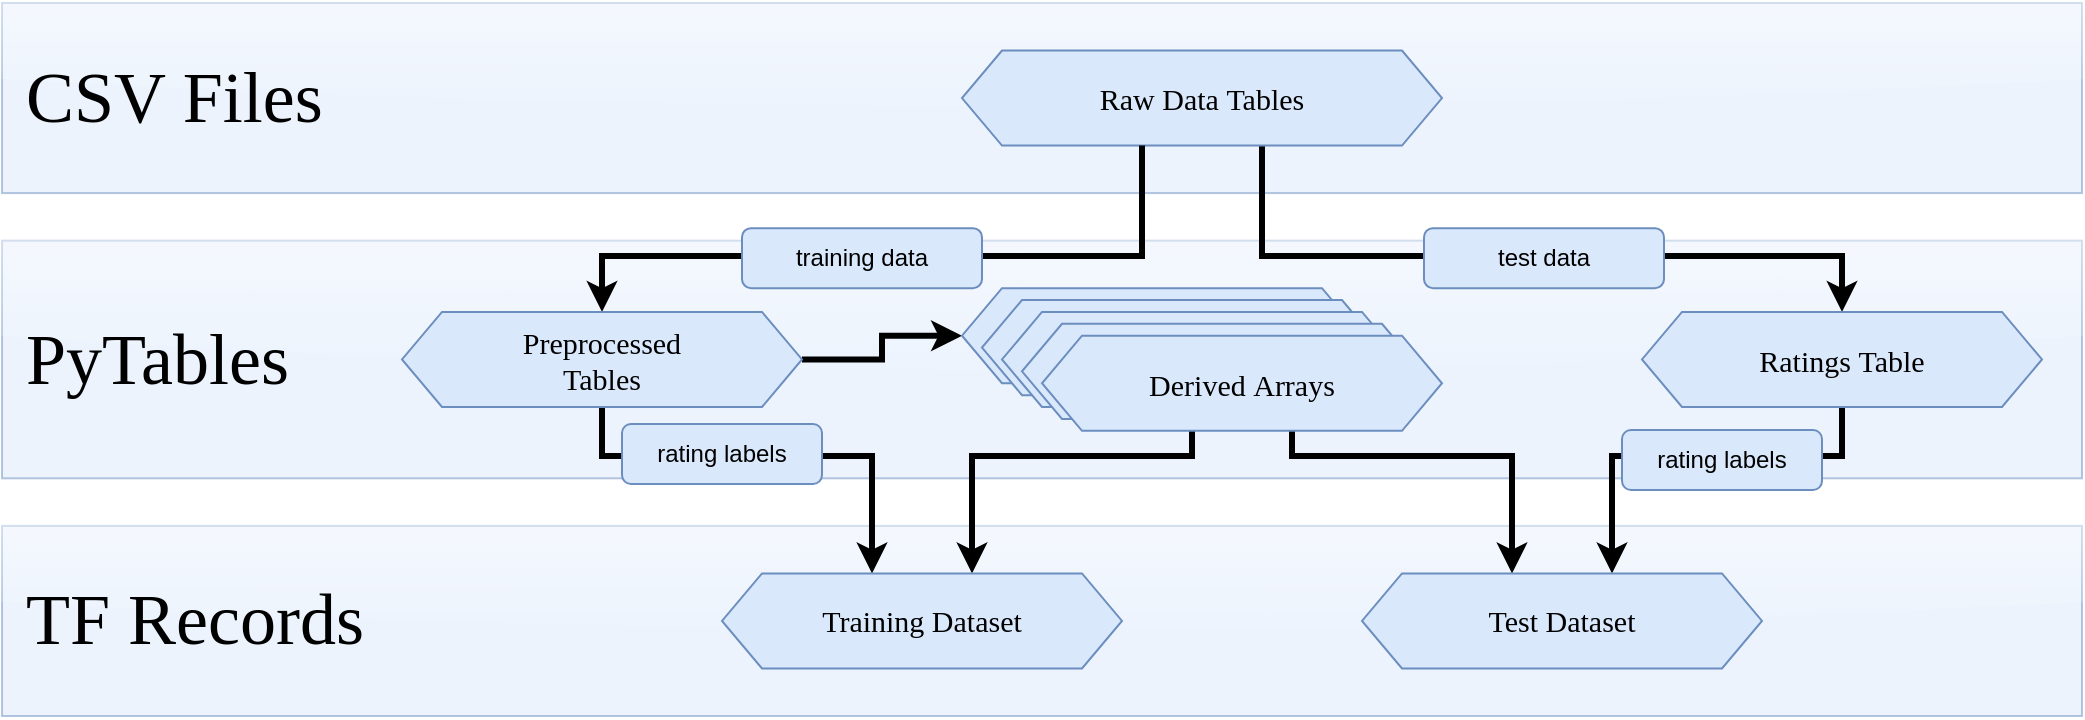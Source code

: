 <mxfile version="24.5.4" type="device" pages="5">
  <diagram name="data_flowchart" id="eTpwMoEPHj1-a8Z_-gFs">
    <mxGraphModel dx="1434" dy="772" grid="1" gridSize="10" guides="1" tooltips="1" connect="1" arrows="1" fold="1" page="1" pageScale="1" pageWidth="850" pageHeight="1100" math="0" shadow="0">
      <root>
        <mxCell id="0" />
        <mxCell id="1" parent="0" />
        <mxCell id="zYfZtpI2yFnRTxpxtUnS-12" value="&lt;font style=&quot;font-size: 36px;&quot;&gt;TF Records&lt;/font&gt;" style="rounded=0;whiteSpace=wrap;html=1;align=left;spacingLeft=10;fontFamily=Garamond;strokeWidth=1;opacity=50;glass=1;fillColor=#dae8fc;strokeColor=#6c8ebf;" parent="1" vertex="1">
          <mxGeometry x="40" y="344.928" width="1040" height="95.072" as="geometry" />
        </mxCell>
        <mxCell id="zYfZtpI2yFnRTxpxtUnS-1" value="&lt;font style=&quot;font-size: 36px;&quot;&gt;CSV Files&lt;/font&gt;" style="rounded=0;whiteSpace=wrap;html=1;align=left;spacingLeft=10;fontFamily=Garamond;strokeWidth=1;opacity=50;glass=1;labelBorderColor=none;labelBackgroundColor=none;textShadow=0;fillColor=#dae8fc;strokeColor=#6c8ebf;" parent="1" vertex="1">
          <mxGeometry x="40" y="83.478" width="1040" height="95.072" as="geometry" />
        </mxCell>
        <mxCell id="zYfZtpI2yFnRTxpxtUnS-2" value="&lt;font style=&quot;font-size: 36px;&quot;&gt;PyTables&lt;/font&gt;" style="rounded=0;whiteSpace=wrap;html=1;spacingLeft=10;align=left;fontFamily=Garamond;opacity=50;glass=1;fillColor=#dae8fc;strokeColor=#6c8ebf;" parent="1" vertex="1">
          <mxGeometry x="40" y="202.319" width="1040" height="118.841" as="geometry" />
        </mxCell>
        <mxCell id="vkBCURN-L21UiM1ovsS8-16" style="edgeStyle=orthogonalEdgeStyle;rounded=0;orthogonalLoop=1;jettySize=auto;html=1;exitX=0.375;exitY=1;exitDx=0;exitDy=0;entryX=0.5;entryY=0;entryDx=0;entryDy=0;strokeWidth=3;" parent="1" source="im9Df0FTBNrSi3XC7GWU-1" target="zYfZtpI2yFnRTxpxtUnS-4" edge="1">
          <mxGeometry relative="1" as="geometry">
            <Array as="points">
              <mxPoint x="340" y="210" />
            </Array>
          </mxGeometry>
        </mxCell>
        <mxCell id="vkBCURN-L21UiM1ovsS8-17" style="edgeStyle=orthogonalEdgeStyle;rounded=0;orthogonalLoop=1;jettySize=auto;html=1;exitX=0.625;exitY=1;exitDx=0;exitDy=0;strokeWidth=3;" parent="1" source="zYfZtpI2yFnRTxpxtUnS-3" target="vkBCURN-L21UiM1ovsS8-3" edge="1">
          <mxGeometry relative="1" as="geometry">
            <Array as="points">
              <mxPoint x="670" y="210" />
              <mxPoint x="960" y="210" />
            </Array>
          </mxGeometry>
        </mxCell>
        <mxCell id="zYfZtpI2yFnRTxpxtUnS-3" value="Raw Data&amp;nbsp;&lt;span style=&quot;background-color: initial;&quot;&gt;Tables&lt;/span&gt;" style="shape=hexagon;perimeter=hexagonPerimeter2;whiteSpace=wrap;html=1;fixedSize=1;fontFamily=Verdana;fontSize=15;fillColor=#dae8fc;strokeColor=#6c8ebf;" parent="1" vertex="1">
          <mxGeometry x="520" y="107.246" width="240" height="47.536" as="geometry" />
        </mxCell>
        <mxCell id="zYfZtpI2yFnRTxpxtUnS-11" style="edgeStyle=orthogonalEdgeStyle;rounded=0;orthogonalLoop=1;jettySize=auto;html=1;exitX=1;exitY=0.5;exitDx=0;exitDy=0;entryX=0;entryY=0.5;entryDx=0;entryDy=0;strokeWidth=3;" parent="1" source="zYfZtpI2yFnRTxpxtUnS-4" target="zYfZtpI2yFnRTxpxtUnS-6" edge="1">
          <mxGeometry relative="1" as="geometry">
            <Array as="points">
              <mxPoint x="480" y="261.739" />
              <mxPoint x="480" y="249.855" />
            </Array>
          </mxGeometry>
        </mxCell>
        <mxCell id="vkBCURN-L21UiM1ovsS8-14" style="edgeStyle=orthogonalEdgeStyle;rounded=0;orthogonalLoop=1;jettySize=auto;html=1;exitX=0.5;exitY=1;exitDx=0;exitDy=0;entryX=0.375;entryY=0;entryDx=0;entryDy=0;strokeWidth=3;" parent="1" source="zYfZtpI2yFnRTxpxtUnS-4" target="zYfZtpI2yFnRTxpxtUnS-13" edge="1">
          <mxGeometry relative="1" as="geometry">
            <Array as="points">
              <mxPoint x="340" y="310" />
              <mxPoint x="475" y="310" />
            </Array>
          </mxGeometry>
        </mxCell>
        <mxCell id="zYfZtpI2yFnRTxpxtUnS-4" value="Preprocessed&lt;div style=&quot;font-size: 15px;&quot;&gt;Tables&lt;/div&gt;" style="shape=hexagon;perimeter=hexagonPerimeter2;whiteSpace=wrap;html=1;fixedSize=1;fontFamily=Verdana;fontSize=15;fillColor=#dae8fc;strokeColor=#6c8ebf;" parent="1" vertex="1">
          <mxGeometry x="240" y="237.971" width="200" height="47.536" as="geometry" />
        </mxCell>
        <mxCell id="zYfZtpI2yFnRTxpxtUnS-6" value="" style="shape=hexagon;perimeter=hexagonPerimeter2;whiteSpace=wrap;html=1;fixedSize=1;fontFamily=Verdana;fontSize=20;fillColor=#dae8fc;strokeColor=#6c8ebf;" parent="1" vertex="1">
          <mxGeometry x="520" y="226.087" width="200" height="47.536" as="geometry" />
        </mxCell>
        <mxCell id="zYfZtpI2yFnRTxpxtUnS-7" value="" style="shape=hexagon;perimeter=hexagonPerimeter2;whiteSpace=wrap;html=1;fixedSize=1;fontFamily=Verdana;fontSize=20;fillColor=#dae8fc;strokeColor=#6c8ebf;" parent="1" vertex="1">
          <mxGeometry x="530" y="232.029" width="200" height="47.536" as="geometry" />
        </mxCell>
        <mxCell id="zYfZtpI2yFnRTxpxtUnS-8" value="" style="shape=hexagon;perimeter=hexagonPerimeter2;whiteSpace=wrap;html=1;fixedSize=1;fontFamily=Verdana;fontSize=15;fillColor=#dae8fc;strokeColor=#6c8ebf;" parent="1" vertex="1">
          <mxGeometry x="540" y="237.971" width="200" height="47.536" as="geometry" />
        </mxCell>
        <mxCell id="zYfZtpI2yFnRTxpxtUnS-9" value="" style="shape=hexagon;perimeter=hexagonPerimeter2;whiteSpace=wrap;html=1;fixedSize=1;fontFamily=Verdana;fontSize=20;fillColor=#dae8fc;strokeColor=#6c8ebf;" parent="1" vertex="1">
          <mxGeometry x="550" y="243.913" width="200" height="47.536" as="geometry" />
        </mxCell>
        <mxCell id="vkBCURN-L21UiM1ovsS8-20" style="edgeStyle=orthogonalEdgeStyle;rounded=0;orthogonalLoop=1;jettySize=auto;html=1;exitX=0.375;exitY=1;exitDx=0;exitDy=0;entryX=0.625;entryY=0;entryDx=0;entryDy=0;strokeWidth=3;" parent="1" source="zYfZtpI2yFnRTxpxtUnS-10" target="zYfZtpI2yFnRTxpxtUnS-13" edge="1">
          <mxGeometry relative="1" as="geometry">
            <Array as="points">
              <mxPoint x="635" y="310" />
              <mxPoint x="525" y="310" />
            </Array>
          </mxGeometry>
        </mxCell>
        <mxCell id="vkBCURN-L21UiM1ovsS8-22" style="edgeStyle=orthogonalEdgeStyle;rounded=0;orthogonalLoop=1;jettySize=auto;html=1;exitX=0.625;exitY=1;exitDx=0;exitDy=0;entryX=0.375;entryY=0;entryDx=0;entryDy=0;strokeWidth=3;" parent="1" source="zYfZtpI2yFnRTxpxtUnS-10" target="vkBCURN-L21UiM1ovsS8-9" edge="1">
          <mxGeometry relative="1" as="geometry">
            <Array as="points">
              <mxPoint x="685" y="310" />
              <mxPoint x="795" y="310" />
            </Array>
          </mxGeometry>
        </mxCell>
        <mxCell id="zYfZtpI2yFnRTxpxtUnS-10" value="Derived&amp;nbsp;&lt;span style=&quot;background-color: initial;&quot;&gt;Arrays&lt;/span&gt;" style="shape=hexagon;perimeter=hexagonPerimeter2;whiteSpace=wrap;html=1;fixedSize=1;fontFamily=Verdana;fontSize=15;fillColor=#dae8fc;strokeColor=#6c8ebf;" parent="1" vertex="1">
          <mxGeometry x="560" y="249.855" width="200" height="47.536" as="geometry" />
        </mxCell>
        <mxCell id="zYfZtpI2yFnRTxpxtUnS-13" value="Training Dataset" style="shape=hexagon;perimeter=hexagonPerimeter2;whiteSpace=wrap;html=1;fixedSize=1;fontFamily=Verdana;fontSize=15;fillColor=#dae8fc;strokeColor=#6c8ebf;" parent="1" vertex="1">
          <mxGeometry x="400" y="368.696" width="200" height="47.536" as="geometry" />
        </mxCell>
        <mxCell id="im9Df0FTBNrSi3XC7GWU-13" style="edgeStyle=orthogonalEdgeStyle;rounded=0;orthogonalLoop=1;jettySize=auto;html=1;exitX=0.5;exitY=1;exitDx=0;exitDy=0;entryX=0.625;entryY=0;entryDx=0;entryDy=0;strokeWidth=3;" parent="1" source="vkBCURN-L21UiM1ovsS8-3" target="vkBCURN-L21UiM1ovsS8-9" edge="1">
          <mxGeometry relative="1" as="geometry">
            <Array as="points">
              <mxPoint x="960" y="310" />
              <mxPoint x="845" y="310" />
            </Array>
          </mxGeometry>
        </mxCell>
        <mxCell id="vkBCURN-L21UiM1ovsS8-3" value="Ratings&amp;nbsp;&lt;span style=&quot;background-color: initial; font-size: 15px;&quot;&gt;Table&lt;/span&gt;" style="shape=hexagon;perimeter=hexagonPerimeter2;whiteSpace=wrap;html=1;fixedSize=1;fontFamily=Verdana;fontSize=15;fillColor=#dae8fc;strokeColor=#6c8ebf;" parent="1" vertex="1">
          <mxGeometry x="860" y="237.971" width="200" height="47.536" as="geometry" />
        </mxCell>
        <mxCell id="vkBCURN-L21UiM1ovsS8-9" value="Test Dataset" style="shape=hexagon;perimeter=hexagonPerimeter2;whiteSpace=wrap;html=1;fixedSize=1;fontFamily=Verdana;fontSize=15;fillColor=#dae8fc;strokeColor=#6c8ebf;" parent="1" vertex="1">
          <mxGeometry x="720" y="368.696" width="200" height="47.536" as="geometry" />
        </mxCell>
        <mxCell id="im9Df0FTBNrSi3XC7GWU-4" value="" style="edgeStyle=orthogonalEdgeStyle;rounded=0;orthogonalLoop=1;jettySize=auto;html=1;exitX=0.375;exitY=1;exitDx=0;exitDy=0;entryX=0.5;entryY=0;entryDx=0;entryDy=0;strokeWidth=3;" parent="1" source="zYfZtpI2yFnRTxpxtUnS-3" target="im9Df0FTBNrSi3XC7GWU-1" edge="1">
          <mxGeometry relative="1" as="geometry">
            <Array as="points">
              <mxPoint x="610" y="210" />
            </Array>
            <mxPoint x="610" y="155" as="sourcePoint" />
            <mxPoint x="340" y="238" as="targetPoint" />
          </mxGeometry>
        </mxCell>
        <mxCell id="im9Df0FTBNrSi3XC7GWU-1" value="training data" style="rounded=1;whiteSpace=wrap;html=1;fillColor=#dae8fc;strokeColor=#6c8ebf;" parent="1" vertex="1">
          <mxGeometry x="410" y="196.09" width="120" height="30" as="geometry" />
        </mxCell>
        <mxCell id="im9Df0FTBNrSi3XC7GWU-5" value="test data" style="rounded=1;whiteSpace=wrap;html=1;fillColor=#dae8fc;strokeColor=#6c8ebf;" parent="1" vertex="1">
          <mxGeometry x="751" y="196.09" width="120" height="30" as="geometry" />
        </mxCell>
        <mxCell id="im9Df0FTBNrSi3XC7GWU-10" value="rating labels" style="rounded=1;whiteSpace=wrap;html=1;fillColor=#dae8fc;strokeColor=#6c8ebf;" parent="1" vertex="1">
          <mxGeometry x="350" y="294" width="100" height="30" as="geometry" />
        </mxCell>
        <mxCell id="im9Df0FTBNrSi3XC7GWU-12" value="rating labels" style="rounded=1;whiteSpace=wrap;html=1;fillColor=#dae8fc;strokeColor=#6c8ebf;" parent="1" vertex="1">
          <mxGeometry x="850" y="297" width="100" height="30" as="geometry" />
        </mxCell>
      </root>
    </mxGraphModel>
  </diagram>
  <diagram id="zXdj6Q_QzUZL94ZNfeAe" name="table_to_interaction">
    <mxGraphModel dx="1434" dy="772" grid="1" gridSize="10" guides="1" tooltips="1" connect="1" arrows="1" fold="1" page="1" pageScale="1" pageWidth="850" pageHeight="1100" math="0" shadow="0">
      <root>
        <mxCell id="0" />
        <mxCell id="1" parent="0" />
        <mxCell id="ZZ_E5hNzgWyfduGgEcLY-244" value="&lt;div style=&quot;font-size: 21px;&quot;&gt;&lt;br style=&quot;font-size: 21px;&quot;&gt;&lt;/div&gt;&lt;div style=&quot;font-size: 21px;&quot;&gt;0&lt;/div&gt;&lt;div style=&quot;font-size: 21px;&quot;&gt;2&lt;/div&gt;&lt;div style=&quot;font-size: 21px;&quot;&gt;0&lt;/div&gt;&lt;div style=&quot;font-size: 21px;&quot;&gt;.&lt;/div&gt;&lt;div style=&quot;font-size: 21px;&quot;&gt;.&lt;/div&gt;&lt;div style=&quot;font-size: 21px;&quot;&gt;.&lt;/div&gt;&lt;div style=&quot;font-size: 21px;&quot;&gt;&lt;br style=&quot;font-size: 21px;&quot;&gt;&lt;/div&gt;" style="rounded=1;whiteSpace=wrap;html=1;verticalAlign=top;fontSize=21;strokeColor=#6c8ebf;strokeWidth=2;fillColor=#dae8fc;" parent="1" vertex="1">
          <mxGeometry x="80" y="160" width="80" height="200" as="geometry" />
        </mxCell>
        <mxCell id="ZZ_E5hNzgWyfduGgEcLY-245" value="&lt;div&gt;&lt;br&gt;&lt;/div&gt;&lt;div&gt;1&lt;/div&gt;&lt;div&gt;0&lt;/div&gt;&lt;div&gt;2&lt;/div&gt;&lt;div&gt;.&lt;/div&gt;&lt;div&gt;.&lt;/div&gt;&lt;div&gt;.&lt;/div&gt;" style="rounded=1;whiteSpace=wrap;html=1;verticalAlign=top;fontSize=21;strokeColor=#6c8ebf;strokeWidth=2;fillColor=#dae8fc;" parent="1" vertex="1">
          <mxGeometry x="160" y="160" width="80" height="200" as="geometry" />
        </mxCell>
        <mxCell id="ZZ_E5hNzgWyfduGgEcLY-246" value="&lt;div&gt;&lt;span style=&quot;background-color: initial;&quot;&gt;&lt;br&gt;&lt;/span&gt;&lt;/div&gt;&lt;div&gt;&lt;span style=&quot;background-color: initial;&quot;&gt;1.5&lt;/span&gt;&lt;br&gt;&lt;/div&gt;&lt;div&gt;2.0&lt;/div&gt;&lt;div&gt;3.0&lt;/div&gt;&lt;div&gt;.&lt;/div&gt;&lt;div&gt;.&lt;/div&gt;&lt;div&gt;.&lt;/div&gt;" style="rounded=1;whiteSpace=wrap;html=1;verticalAlign=top;fontSize=21;strokeColor=#6c8ebf;strokeWidth=2;fillColor=#dae8fc;" parent="1" vertex="1">
          <mxGeometry x="240" y="160" width="80" height="200" as="geometry" />
        </mxCell>
        <mxCell id="ZZ_E5hNzgWyfduGgEcLY-247" value="&lt;font style=&quot;font-size: 20px;&quot;&gt;&lt;u&gt;Table&lt;/u&gt;&lt;/font&gt;" style="text;html=1;align=center;verticalAlign=middle;resizable=0;points=[];autosize=1;strokeColor=none;fillColor=none;" parent="1" vertex="1">
          <mxGeometry x="165" y="370" width="70" height="40" as="geometry" />
        </mxCell>
        <mxCell id="ZZ_E5hNzgWyfduGgEcLY-249" value="UserId" style="rounded=1;whiteSpace=wrap;html=1;verticalAlign=top;fontSize=21;fillColor=#bac8d3;strokeColor=#23445d;" parent="1" vertex="1">
          <mxGeometry x="400" y="120" width="80" height="40" as="geometry" />
        </mxCell>
        <mxCell id="ZZ_E5hNzgWyfduGgEcLY-250" value="0" style="rounded=1;whiteSpace=wrap;html=1;verticalAlign=middle;fontSize=36;labelBackgroundColor=none;fillColor=#dae8fc;strokeColor=#6c8ebf;" parent="1" vertex="1">
          <mxGeometry x="400" y="160" width="80" height="60" as="geometry" />
        </mxCell>
        <mxCell id="ZZ_E5hNzgWyfduGgEcLY-254" value="1" style="rounded=1;whiteSpace=wrap;html=1;verticalAlign=middle;fontSize=36;labelBackgroundColor=none;fillColor=#dae8fc;strokeColor=#6c8ebf;" parent="1" vertex="1">
          <mxGeometry x="400" y="230" width="80" height="60" as="geometry" />
        </mxCell>
        <mxCell id="ZZ_E5hNzgWyfduGgEcLY-255" value="2" style="rounded=1;whiteSpace=wrap;html=1;verticalAlign=middle;fontSize=36;labelBackgroundColor=none;fillColor=#dae8fc;strokeColor=#6c8ebf;" parent="1" vertex="1">
          <mxGeometry x="400" y="300" width="80" height="60" as="geometry" />
        </mxCell>
        <mxCell id="ZZ_E5hNzgWyfduGgEcLY-257" value="&lt;font style=&quot;font-size: 20px;&quot;&gt;[1.0, 1.5], [2.0, 3.0]&lt;/font&gt;" style="rounded=1;whiteSpace=wrap;html=1;verticalAlign=middle;fontSize=20;align=left;spacingLeft=10;fillColor=#dae8fc;strokeColor=#6c8ebf;" parent="1" vertex="1">
          <mxGeometry x="480" y="160" width="200" height="60" as="geometry" />
        </mxCell>
        <mxCell id="ZZ_E5hNzgWyfduGgEcLY-258" value="[&amp;nbsp; ]" style="rounded=1;whiteSpace=wrap;html=1;verticalAlign=middle;fontSize=20;align=left;spacingLeft=10;fillColor=#dae8fc;strokeColor=#6c8ebf;" parent="1" vertex="1">
          <mxGeometry x="480" y="230" width="200" height="60" as="geometry" />
        </mxCell>
        <mxCell id="ZZ_E5hNzgWyfduGgEcLY-259" value="[0.0, 2.0]" style="rounded=1;whiteSpace=wrap;html=1;verticalAlign=middle;fontSize=20;align=left;spacingLeft=10;fillColor=#dae8fc;strokeColor=#6c8ebf;" parent="1" vertex="1">
          <mxGeometry x="480" y="300" width="200" height="60" as="geometry" />
        </mxCell>
        <mxCell id="ZZ_E5hNzgWyfduGgEcLY-260" value="&lt;font style=&quot;font-size: 20px;&quot;&gt;&lt;u&gt;Interaction (Variable Length Array)&lt;/u&gt;&lt;/font&gt;" style="text;html=1;align=center;verticalAlign=middle;resizable=0;points=[];autosize=1;strokeColor=none;fillColor=none;" parent="1" vertex="1">
          <mxGeometry x="552.5" y="370" width="330" height="40" as="geometry" />
        </mxCell>
        <mxCell id="ZZ_E5hNzgWyfduGgEcLY-261" value="ItemId" style="rounded=1;whiteSpace=wrap;html=1;verticalAlign=top;fontSize=21;fillColor=#bac8d3;strokeColor=#23445d;" parent="1" vertex="1">
          <mxGeometry x="760" y="120" width="80" height="40" as="geometry" />
        </mxCell>
        <mxCell id="ZZ_E5hNzgWyfduGgEcLY-262" value="0" style="rounded=1;whiteSpace=wrap;html=1;verticalAlign=middle;fontSize=36;labelBackgroundColor=none;fillColor=#dae8fc;strokeColor=#6c8ebf;" parent="1" vertex="1">
          <mxGeometry x="760" y="160" width="80" height="60" as="geometry" />
        </mxCell>
        <mxCell id="ZZ_E5hNzgWyfduGgEcLY-263" value="1" style="rounded=1;whiteSpace=wrap;html=1;verticalAlign=middle;fontSize=36;fillColor=#dae8fc;strokeColor=#6c8ebf;" parent="1" vertex="1">
          <mxGeometry x="760" y="230" width="80" height="60" as="geometry" />
        </mxCell>
        <mxCell id="ZZ_E5hNzgWyfduGgEcLY-264" value="2" style="rounded=1;whiteSpace=wrap;html=1;verticalAlign=middle;fontSize=36;labelBackgroundColor=none;fillColor=#dae8fc;strokeColor=#6c8ebf;" parent="1" vertex="1">
          <mxGeometry x="760" y="300" width="80" height="60" as="geometry" />
        </mxCell>
        <mxCell id="ZZ_E5hNzgWyfduGgEcLY-265" value="[2.0, 2.0]" style="rounded=1;whiteSpace=wrap;html=1;verticalAlign=middle;fontSize=20;align=left;spacingLeft=10;fillColor=#dae8fc;strokeColor=#6c8ebf;" parent="1" vertex="1">
          <mxGeometry x="840" y="160" width="200" height="60" as="geometry" />
        </mxCell>
        <mxCell id="ZZ_E5hNzgWyfduGgEcLY-266" value="[0.0, 1.5]" style="rounded=1;whiteSpace=wrap;html=1;verticalAlign=middle;fontSize=20;align=left;spacingLeft=10;fillColor=#dae8fc;strokeColor=#6c8ebf;" parent="1" vertex="1">
          <mxGeometry x="840" y="230" width="200" height="60" as="geometry" />
        </mxCell>
        <mxCell id="ZZ_E5hNzgWyfduGgEcLY-267" value="[0.0, 3.0]" style="rounded=1;whiteSpace=wrap;html=1;verticalAlign=middle;fontSize=20;align=left;spacingLeft=10;fillColor=#dae8fc;strokeColor=#6c8ebf;" parent="1" vertex="1">
          <mxGeometry x="840" y="300" width="200" height="60" as="geometry" />
        </mxCell>
        <mxCell id="ZZ_E5hNzgWyfduGgEcLY-283" value="" style="shape=flexArrow;endArrow=classic;html=1;rounded=0;fillColor=#dae8fc;strokeColor=#6c8ebf;" parent="1" edge="1">
          <mxGeometry width="50" height="50" relative="1" as="geometry">
            <mxPoint x="340" y="259" as="sourcePoint" />
            <mxPoint x="376" y="259" as="targetPoint" />
          </mxGeometry>
        </mxCell>
        <mxCell id="ZZ_E5hNzgWyfduGgEcLY-284" value="ItemId-Rating" style="rounded=1;whiteSpace=wrap;html=1;verticalAlign=top;fontSize=21;fillColor=#bac8d3;strokeColor=#23445d;" parent="1" vertex="1">
          <mxGeometry x="480" y="120" width="200" height="40" as="geometry" />
        </mxCell>
        <mxCell id="ZZ_E5hNzgWyfduGgEcLY-285" value="UserId-Rating" style="rounded=1;whiteSpace=wrap;html=1;verticalAlign=top;fontSize=21;fillColor=#bac8d3;strokeColor=#23445d;" parent="1" vertex="1">
          <mxGeometry x="840" y="120" width="200" height="40" as="geometry" />
        </mxCell>
        <mxCell id="FJ9H-AwwRTFi2Gn6gH_v-1" value="" style="shape=cross;whiteSpace=wrap;html=1;fillColor=#dae8fc;strokeColor=#6c8ebf;" parent="1" vertex="1">
          <mxGeometry x="700" y="240" width="35" height="30" as="geometry" />
        </mxCell>
        <mxCell id="FJ9H-AwwRTFi2Gn6gH_v-4" value="UserId" style="rounded=1;whiteSpace=wrap;html=1;verticalAlign=top;fontSize=21;fillColor=#bac8d3;strokeColor=#23445d;" parent="1" vertex="1">
          <mxGeometry x="80" y="120" width="80" height="40" as="geometry" />
        </mxCell>
        <mxCell id="FJ9H-AwwRTFi2Gn6gH_v-5" value="ItemId" style="rounded=1;whiteSpace=wrap;html=1;verticalAlign=top;fontSize=21;fillColor=#bac8d3;strokeColor=#23445d;" parent="1" vertex="1">
          <mxGeometry x="160" y="120" width="80" height="40" as="geometry" />
        </mxCell>
        <mxCell id="FJ9H-AwwRTFi2Gn6gH_v-6" value="Rating" style="rounded=1;whiteSpace=wrap;html=1;verticalAlign=top;fontSize=21;fillColor=#bac8d3;strokeColor=#23445d;" parent="1" vertex="1">
          <mxGeometry x="240" y="120" width="80" height="40" as="geometry" />
        </mxCell>
        <mxCell id="FJ9H-AwwRTFi2Gn6gH_v-59" value="&lt;div style=&quot;font-size: 21px;&quot;&gt;&lt;br style=&quot;font-size: 21px;&quot;&gt;&lt;/div&gt;&lt;div style=&quot;font-size: 21px;&quot;&gt;0&lt;/div&gt;&lt;div style=&quot;font-size: 21px;&quot;&gt;2&lt;/div&gt;&lt;div style=&quot;font-size: 21px;&quot;&gt;0&lt;/div&gt;&lt;div style=&quot;font-size: 21px;&quot;&gt;.&lt;/div&gt;&lt;div style=&quot;font-size: 21px;&quot;&gt;.&lt;/div&gt;&lt;div style=&quot;font-size: 21px;&quot;&gt;.&lt;/div&gt;&lt;div style=&quot;font-size: 21px;&quot;&gt;&lt;br style=&quot;font-size: 21px;&quot;&gt;&lt;/div&gt;" style="rounded=1;whiteSpace=wrap;html=1;verticalAlign=top;fontSize=21;strokeColor=#6c8ebf;strokeWidth=2;fillColor=#dae8fc;" parent="1" vertex="1">
          <mxGeometry x="1120" y="160" width="80" height="200" as="geometry" />
        </mxCell>
        <mxCell id="FJ9H-AwwRTFi2Gn6gH_v-60" value="&lt;div&gt;&lt;br&gt;&lt;/div&gt;&lt;div&gt;1&lt;/div&gt;&lt;div&gt;0&lt;/div&gt;&lt;div&gt;2&lt;/div&gt;&lt;div&gt;.&lt;/div&gt;&lt;div&gt;.&lt;/div&gt;&lt;div&gt;.&lt;/div&gt;" style="rounded=1;whiteSpace=wrap;html=1;verticalAlign=top;fontSize=21;strokeColor=#6c8ebf;strokeWidth=2;fillColor=#dae8fc;" parent="1" vertex="1">
          <mxGeometry x="1200" y="160" width="80" height="200" as="geometry" />
        </mxCell>
        <mxCell id="FJ9H-AwwRTFi2Gn6gH_v-62" value="&lt;font style=&quot;font-size: 20px;&quot;&gt;&lt;u&gt;Table&lt;/u&gt;&lt;/font&gt;" style="text;html=1;align=center;verticalAlign=middle;resizable=0;points=[];autosize=1;strokeColor=none;fillColor=none;" parent="1" vertex="1">
          <mxGeometry x="1160" y="370" width="70" height="40" as="geometry" />
        </mxCell>
        <mxCell id="FJ9H-AwwRTFi2Gn6gH_v-63" value="Genre" style="rounded=1;whiteSpace=wrap;html=1;verticalAlign=top;fontSize=21;fillColor=#bac8d3;strokeColor=#23445d;" parent="1" vertex="1">
          <mxGeometry x="1360" y="120" width="80" height="40" as="geometry" />
        </mxCell>
        <mxCell id="FJ9H-AwwRTFi2Gn6gH_v-64" value="0" style="rounded=1;whiteSpace=wrap;html=1;verticalAlign=middle;fontSize=36;labelBackgroundColor=none;fillColor=#dae8fc;strokeColor=#6c8ebf;" parent="1" vertex="1">
          <mxGeometry x="1360" y="160" width="80" height="60" as="geometry" />
        </mxCell>
        <mxCell id="FJ9H-AwwRTFi2Gn6gH_v-65" value="1" style="rounded=1;whiteSpace=wrap;html=1;verticalAlign=middle;fontSize=36;labelBackgroundColor=none;fillColor=#dae8fc;strokeColor=#6c8ebf;" parent="1" vertex="1">
          <mxGeometry x="1360" y="230" width="80" height="60" as="geometry" />
        </mxCell>
        <mxCell id="FJ9H-AwwRTFi2Gn6gH_v-66" value="2" style="rounded=1;whiteSpace=wrap;html=1;verticalAlign=middle;fontSize=36;labelBackgroundColor=none;fillColor=#dae8fc;strokeColor=#6c8ebf;" parent="1" vertex="1">
          <mxGeometry x="1360" y="300" width="80" height="60" as="geometry" />
        </mxCell>
        <mxCell id="FJ9H-AwwRTFi2Gn6gH_v-67" value="&lt;font style=&quot;font-size: 20px;&quot;&gt;[1.0, ], [2.0, ]&lt;/font&gt;" style="rounded=1;whiteSpace=wrap;html=1;verticalAlign=middle;fontSize=20;align=left;spacingLeft=10;fillColor=#dae8fc;strokeColor=#6c8ebf;" parent="1" vertex="1">
          <mxGeometry x="1440" y="160" width="160" height="60" as="geometry" />
        </mxCell>
        <mxCell id="FJ9H-AwwRTFi2Gn6gH_v-68" value="[&amp;nbsp; ]" style="rounded=1;whiteSpace=wrap;html=1;verticalAlign=middle;fontSize=20;align=left;spacingLeft=10;fillColor=#dae8fc;strokeColor=#6c8ebf;" parent="1" vertex="1">
          <mxGeometry x="1440" y="230" width="160" height="60" as="geometry" />
        </mxCell>
        <mxCell id="FJ9H-AwwRTFi2Gn6gH_v-69" value="[0.0, ]" style="rounded=1;whiteSpace=wrap;html=1;verticalAlign=middle;fontSize=20;align=left;spacingLeft=10;fillColor=#dae8fc;strokeColor=#6c8ebf;" parent="1" vertex="1">
          <mxGeometry x="1440" y="300" width="160" height="60" as="geometry" />
        </mxCell>
        <mxCell id="FJ9H-AwwRTFi2Gn6gH_v-70" value="&lt;font style=&quot;font-size: 20px;&quot;&gt;&lt;u&gt;Interaction (Variable Length Array)&lt;/u&gt;&lt;/font&gt;" style="text;html=1;align=center;verticalAlign=middle;resizable=0;points=[];autosize=1;strokeColor=none;fillColor=none;" parent="1" vertex="1">
          <mxGeometry x="1476.5" y="370" width="330" height="40" as="geometry" />
        </mxCell>
        <mxCell id="FJ9H-AwwRTFi2Gn6gH_v-71" value="ItemId" style="rounded=1;whiteSpace=wrap;html=1;verticalAlign=top;fontSize=21;fillColor=#bac8d3;strokeColor=#23445d;" parent="1" vertex="1">
          <mxGeometry x="1680" y="120" width="80" height="40" as="geometry" />
        </mxCell>
        <mxCell id="FJ9H-AwwRTFi2Gn6gH_v-72" value="0" style="rounded=1;whiteSpace=wrap;html=1;verticalAlign=middle;fontSize=36;labelBackgroundColor=none;fillColor=#dae8fc;strokeColor=#6c8ebf;" parent="1" vertex="1">
          <mxGeometry x="1680" y="160" width="80" height="60" as="geometry" />
        </mxCell>
        <mxCell id="FJ9H-AwwRTFi2Gn6gH_v-73" value="1" style="rounded=1;whiteSpace=wrap;html=1;verticalAlign=middle;fontSize=36;fillColor=#dae8fc;strokeColor=#6c8ebf;" parent="1" vertex="1">
          <mxGeometry x="1680" y="230" width="80" height="60" as="geometry" />
        </mxCell>
        <mxCell id="FJ9H-AwwRTFi2Gn6gH_v-74" value="2" style="rounded=1;whiteSpace=wrap;html=1;verticalAlign=middle;fontSize=36;labelBackgroundColor=none;fillColor=#dae8fc;strokeColor=#6c8ebf;" parent="1" vertex="1">
          <mxGeometry x="1680" y="300" width="80" height="60" as="geometry" />
        </mxCell>
        <mxCell id="FJ9H-AwwRTFi2Gn6gH_v-75" value="[2.0, ]" style="rounded=1;whiteSpace=wrap;html=1;verticalAlign=middle;fontSize=20;align=left;spacingLeft=10;fillColor=#dae8fc;strokeColor=#6c8ebf;" parent="1" vertex="1">
          <mxGeometry x="1760" y="160" width="160" height="60" as="geometry" />
        </mxCell>
        <mxCell id="FJ9H-AwwRTFi2Gn6gH_v-76" value="[0.0, ]" style="rounded=1;whiteSpace=wrap;html=1;verticalAlign=middle;fontSize=20;align=left;spacingLeft=10;fillColor=#dae8fc;strokeColor=#6c8ebf;" parent="1" vertex="1">
          <mxGeometry x="1760" y="230" width="160" height="60" as="geometry" />
        </mxCell>
        <mxCell id="FJ9H-AwwRTFi2Gn6gH_v-77" value="[0.0, ]" style="rounded=1;whiteSpace=wrap;html=1;verticalAlign=middle;fontSize=20;align=left;spacingLeft=10;fillColor=#dae8fc;strokeColor=#6c8ebf;" parent="1" vertex="1">
          <mxGeometry x="1760" y="300" width="160" height="60" as="geometry" />
        </mxCell>
        <mxCell id="FJ9H-AwwRTFi2Gn6gH_v-78" value="" style="shape=flexArrow;endArrow=classic;html=1;rounded=0;fillColor=#dae8fc;strokeColor=#6c8ebf;" parent="1" edge="1">
          <mxGeometry width="50" height="50" relative="1" as="geometry">
            <mxPoint x="1300" y="259" as="sourcePoint" />
            <mxPoint x="1336" y="259" as="targetPoint" />
          </mxGeometry>
        </mxCell>
        <mxCell id="FJ9H-AwwRTFi2Gn6gH_v-79" value="ItemId" style="rounded=1;whiteSpace=wrap;html=1;verticalAlign=top;fontSize=21;fillColor=#bac8d3;strokeColor=#23445d;" parent="1" vertex="1">
          <mxGeometry x="1440" y="120" width="160" height="40" as="geometry" />
        </mxCell>
        <mxCell id="FJ9H-AwwRTFi2Gn6gH_v-80" value="Genre" style="rounded=1;whiteSpace=wrap;html=1;verticalAlign=top;fontSize=21;fillColor=#bac8d3;strokeColor=#23445d;" parent="1" vertex="1">
          <mxGeometry x="1760" y="120" width="160" height="40" as="geometry" />
        </mxCell>
        <mxCell id="FJ9H-AwwRTFi2Gn6gH_v-81" value="" style="shape=cross;whiteSpace=wrap;html=1;fillColor=#dae8fc;strokeColor=#6c8ebf;" parent="1" vertex="1">
          <mxGeometry x="1624" y="240" width="35" height="30" as="geometry" />
        </mxCell>
        <mxCell id="FJ9H-AwwRTFi2Gn6gH_v-82" value="Genre" style="rounded=1;whiteSpace=wrap;html=1;verticalAlign=top;fontSize=21;fillColor=#bac8d3;strokeColor=#23445d;" parent="1" vertex="1">
          <mxGeometry x="1120" y="120" width="80" height="40" as="geometry" />
        </mxCell>
        <mxCell id="FJ9H-AwwRTFi2Gn6gH_v-83" value="ItemId" style="rounded=1;whiteSpace=wrap;html=1;verticalAlign=top;fontSize=21;fillColor=#bac8d3;strokeColor=#23445d;" parent="1" vertex="1">
          <mxGeometry x="1200" y="120" width="80" height="40" as="geometry" />
        </mxCell>
      </root>
    </mxGraphModel>
  </diagram>
  <diagram id="5G_Wc4jxv4P4J7P5zQCN" name="neighbours">
    <mxGraphModel dx="1434" dy="772" grid="1" gridSize="10" guides="1" tooltips="1" connect="1" arrows="1" fold="1" page="1" pageScale="1" pageWidth="850" pageHeight="1100" math="0" shadow="0">
      <root>
        <mxCell id="0" />
        <mxCell id="1" parent="0" />
        <mxCell id="OyXbU7H4g45LuGQ0mOVC-28" value="" style="rounded=1;whiteSpace=wrap;html=1;fillColor=#dae8fc;strokeColor=#6c8ebf;fontSize=19;gradientColor=#7ea6e0;gradientDirection=west;" parent="1" vertex="1">
          <mxGeometry x="620" y="360" width="400" height="40" as="geometry" />
        </mxCell>
        <mxCell id="OyXbU7H4g45LuGQ0mOVC-1" value="Soft Neighbours" style="rounded=1;whiteSpace=wrap;html=1;fillColor=#bac8d3;strokeColor=#23445d;fontSize=16;" parent="1" vertex="1">
          <mxGeometry x="200" y="160" width="160" height="40" as="geometry" />
        </mxCell>
        <mxCell id="OyXbU7H4g45LuGQ0mOVC-2" value="Hard Neighbours" style="rounded=1;whiteSpace=wrap;html=1;fillColor=#bac8d3;strokeColor=#23445d;fontSize=16;" parent="1" vertex="1">
          <mxGeometry x="360" y="160" width="160" height="40" as="geometry" />
        </mxCell>
        <mxCell id="OyXbU7H4g45LuGQ0mOVC-3" value="Rating" style="rounded=1;whiteSpace=wrap;html=1;fillColor=#bac8d3;strokeColor=#23445d;fontSize=16;rotation=270;" parent="1" vertex="1">
          <mxGeometry x="120" y="240" width="120" height="40" as="geometry" />
        </mxCell>
        <mxCell id="OyXbU7H4g45LuGQ0mOVC-5" value="Genre" style="rounded=1;whiteSpace=wrap;html=1;fillColor=#bac8d3;strokeColor=#23445d;fontSize=16;rotation=270;" parent="1" vertex="1">
          <mxGeometry x="120" y="360" width="120" height="40" as="geometry" />
        </mxCell>
        <mxCell id="OyXbU7H4g45LuGQ0mOVC-6" value="Correlation based on" style="rounded=1;whiteSpace=wrap;html=1;fillColor=#bac8d3;strokeColor=#23445d;fontSize=16;rotation=270;" parent="1" vertex="1">
          <mxGeometry x="20" y="300" width="240" height="40" as="geometry" />
        </mxCell>
        <mxCell id="OyXbU7H4g45LuGQ0mOVC-7" value="1" style="rounded=1;whiteSpace=wrap;html=1;fillColor=#dae8fc;strokeColor=#6c8ebf;fontSize=19;" parent="1" vertex="1">
          <mxGeometry x="200" y="200" width="160" height="120" as="geometry" />
        </mxCell>
        <mxCell id="OyXbU7H4g45LuGQ0mOVC-8" value="2" style="rounded=1;whiteSpace=wrap;html=1;fillColor=#dae8fc;strokeColor=#6c8ebf;fontSize=19;" parent="1" vertex="1">
          <mxGeometry x="360" y="200" width="160" height="120" as="geometry" />
        </mxCell>
        <mxCell id="OyXbU7H4g45LuGQ0mOVC-9" value="3" style="rounded=1;whiteSpace=wrap;html=1;fillColor=#dae8fc;strokeColor=#6c8ebf;fontSize=19;" parent="1" vertex="1">
          <mxGeometry x="200" y="320" width="160" height="120" as="geometry" />
        </mxCell>
        <mxCell id="OyXbU7H4g45LuGQ0mOVC-10" value="4" style="rounded=1;whiteSpace=wrap;html=1;fillColor=#dae8fc;strokeColor=#6c8ebf;fontSize=19;" parent="1" vertex="1">
          <mxGeometry x="360" y="320" width="160" height="120" as="geometry" />
        </mxCell>
        <mxCell id="OyXbU7H4g45LuGQ0mOVC-13" value="Soft" style="rounded=1;whiteSpace=wrap;html=1;fillColor=#bac8d3;strokeColor=#23445d;fontSize=16;" parent="1" vertex="1">
          <mxGeometry x="600" y="120" width="80" height="40" as="geometry" />
        </mxCell>
        <mxCell id="OyXbU7H4g45LuGQ0mOVC-14" value="Hard" style="rounded=1;whiteSpace=wrap;html=1;fillColor=#bac8d3;strokeColor=#23445d;fontSize=16;" parent="1" vertex="1">
          <mxGeometry x="600" y="160" width="80" height="40" as="geometry" />
        </mxCell>
        <mxCell id="OyXbU7H4g45LuGQ0mOVC-15" value="&lt;span style=&quot;font-size: 12px; text-align: left;&quot;&gt;Among items rated by &lt;i style=&quot;font-size: 12px;&quot;&gt;the &lt;/i&gt;user, get K items closest to &lt;i style=&quot;font-size: 12px;&quot;&gt;the &lt;/i&gt;item&lt;/span&gt;" style="rounded=1;whiteSpace=wrap;html=1;fillColor=#dae8fc;strokeColor=#6c8ebf;fontSize=12;" parent="1" vertex="1">
          <mxGeometry x="680" y="120" width="360" height="40" as="geometry" />
        </mxCell>
        <mxCell id="OyXbU7H4g45LuGQ0mOVC-16" value="&lt;span style=&quot;font-size: 12px; text-align: left;&quot;&gt;Among K items cloest to &lt;i style=&quot;font-size: 12px;&quot;&gt;the &lt;/i&gt;item, get those rated by &lt;i style=&quot;font-size: 12px;&quot;&gt;the &lt;/i&gt;user&lt;/span&gt;" style="rounded=1;whiteSpace=wrap;html=1;fillColor=#dae8fc;strokeColor=#6c8ebf;fontSize=12;" parent="1" vertex="1">
          <mxGeometry x="680" y="160" width="360" height="40" as="geometry" />
        </mxCell>
        <mxCell id="OyXbU7H4g45LuGQ0mOVC-17" value="&lt;i&gt;THE &lt;/i&gt;user-item pair&#39;s" style="rounded=1;whiteSpace=wrap;html=1;fillColor=#bac8d3;strokeColor=#23445d;fontSize=16;" parent="1" vertex="1">
          <mxGeometry x="200" y="120" width="320" height="40" as="geometry" />
        </mxCell>
        <mxCell id="OyXbU7H4g45LuGQ0mOVC-18" value="O" style="rounded=1;whiteSpace=wrap;html=1;fillColor=none;strokeColor=#6c8ebf;fontSize=19;strokeWidth=3;" parent="1" vertex="1">
          <mxGeometry x="620" y="360" width="40" height="40" as="geometry" />
        </mxCell>
        <mxCell id="OyXbU7H4g45LuGQ0mOVC-19" value="X" style="rounded=1;whiteSpace=wrap;html=1;fillColor=none;strokeColor=#6c8ebf;fontSize=19;strokeWidth=3;" parent="1" vertex="1">
          <mxGeometry x="660" y="360" width="40" height="40" as="geometry" />
        </mxCell>
        <mxCell id="OyXbU7H4g45LuGQ0mOVC-20" value="O" style="rounded=1;whiteSpace=wrap;html=1;fillColor=none;strokeColor=#6c8ebf;fontSize=19;strokeWidth=3;" parent="1" vertex="1">
          <mxGeometry x="700" y="360" width="40" height="40" as="geometry" />
        </mxCell>
        <mxCell id="OyXbU7H4g45LuGQ0mOVC-21" value="X" style="rounded=1;whiteSpace=wrap;html=1;fillColor=none;strokeColor=#6c8ebf;fontSize=19;strokeWidth=3;" parent="1" vertex="1">
          <mxGeometry x="740" y="360" width="40" height="40" as="geometry" />
        </mxCell>
        <mxCell id="OyXbU7H4g45LuGQ0mOVC-22" value="X" style="rounded=1;whiteSpace=wrap;html=1;fillColor=none;strokeColor=#6c8ebf;fontSize=19;strokeWidth=3;" parent="1" vertex="1">
          <mxGeometry x="780" y="360" width="40" height="40" as="geometry" />
        </mxCell>
        <mxCell id="OyXbU7H4g45LuGQ0mOVC-23" value="O" style="rounded=1;whiteSpace=wrap;html=1;fillColor=none;strokeColor=#6c8ebf;fontSize=19;strokeWidth=3;" parent="1" vertex="1">
          <mxGeometry x="820" y="360" width="40" height="40" as="geometry" />
        </mxCell>
        <mxCell id="OyXbU7H4g45LuGQ0mOVC-24" value="O" style="rounded=1;whiteSpace=wrap;html=1;fillColor=none;strokeColor=#6c8ebf;fontSize=19;strokeWidth=3;" parent="1" vertex="1">
          <mxGeometry x="860" y="360" width="40" height="40" as="geometry" />
        </mxCell>
        <mxCell id="OyXbU7H4g45LuGQ0mOVC-25" value="X" style="rounded=1;whiteSpace=wrap;html=1;fillColor=none;strokeColor=#6c8ebf;fontSize=19;strokeWidth=3;" parent="1" vertex="1">
          <mxGeometry x="900" y="360" width="40" height="40" as="geometry" />
        </mxCell>
        <mxCell id="OyXbU7H4g45LuGQ0mOVC-26" value="O" style="rounded=1;whiteSpace=wrap;html=1;fillColor=none;strokeColor=#6c8ebf;fontSize=19;strokeWidth=3;" parent="1" vertex="1">
          <mxGeometry x="940" y="360" width="40" height="40" as="geometry" />
        </mxCell>
        <mxCell id="OyXbU7H4g45LuGQ0mOVC-27" value="O" style="rounded=1;whiteSpace=wrap;html=1;fillColor=none;strokeColor=#6c8ebf;fontSize=19;strokeWidth=3;" parent="1" vertex="1">
          <mxGeometry x="980" y="360" width="40" height="40" as="geometry" />
        </mxCell>
        <mxCell id="OyXbU7H4g45LuGQ0mOVC-29" value="" style="image;html=1;image=img/lib/clip_art/finance/Arrow_Up_128x128.png" parent="1" vertex="1">
          <mxGeometry x="620" y="410" width="40" height="30" as="geometry" />
        </mxCell>
        <mxCell id="OyXbU7H4g45LuGQ0mOVC-30" value="" style="image;html=1;image=img/lib/clip_art/finance/Arrow_Down_128x128.png" parent="1" vertex="1">
          <mxGeometry x="980" y="410" width="40" height="30" as="geometry" />
        </mxCell>
        <mxCell id="OyXbU7H4g45LuGQ0mOVC-31" value="Correlation to &lt;i&gt;the &lt;/i&gt;item, high to low" style="text;html=1;align=center;verticalAlign=middle;resizable=0;points=[];autosize=1;strokeColor=none;fillColor=none;fontSize=15;" parent="1" vertex="1">
          <mxGeometry x="695" y="410" width="250" height="30" as="geometry" />
        </mxCell>
        <mxCell id="OyXbU7H4g45LuGQ0mOVC-32" value="Soft" style="rounded=1;whiteSpace=wrap;html=1;fillColor=#bac8d3;strokeColor=#23445d;fontSize=16;" parent="1" vertex="1">
          <mxGeometry x="620" y="320" width="40" height="40" as="geometry" />
        </mxCell>
        <mxCell id="OyXbU7H4g45LuGQ0mOVC-33" value="Hard" style="rounded=1;whiteSpace=wrap;html=1;fillColor=#bac8d3;strokeColor=#23445d;fontSize=16;" parent="1" vertex="1">
          <mxGeometry x="620" y="280" width="40" height="40" as="geometry" />
        </mxCell>
        <mxCell id="OyXbU7H4g45LuGQ0mOVC-35" value="Hard" style="rounded=1;whiteSpace=wrap;html=1;fillColor=#bac8d3;strokeColor=#23445d;fontSize=16;" parent="1" vertex="1">
          <mxGeometry x="700" y="280" width="40" height="40" as="geometry" />
        </mxCell>
        <mxCell id="OyXbU7H4g45LuGQ0mOVC-37" value="Soft" style="rounded=1;whiteSpace=wrap;html=1;fillColor=#bac8d3;strokeColor=#23445d;fontSize=16;" parent="1" vertex="1">
          <mxGeometry x="700" y="320" width="40" height="40" as="geometry" />
        </mxCell>
        <mxCell id="OyXbU7H4g45LuGQ0mOVC-38" value="Soft" style="rounded=1;whiteSpace=wrap;html=1;fillColor=#bac8d3;strokeColor=#23445d;fontSize=16;" parent="1" vertex="1">
          <mxGeometry x="820" y="320" width="40" height="40" as="geometry" />
        </mxCell>
        <mxCell id="OyXbU7H4g45LuGQ0mOVC-39" value="Soft" style="rounded=1;whiteSpace=wrap;html=1;fillColor=#bac8d3;strokeColor=#23445d;fontSize=16;" parent="1" vertex="1">
          <mxGeometry x="860" y="320" width="40" height="40" as="geometry" />
        </mxCell>
        <mxCell id="OyXbU7H4g45LuGQ0mOVC-41" value="Soft" style="rounded=1;whiteSpace=wrap;html=1;fillColor=#bac8d3;strokeColor=#23445d;fontSize=16;" parent="1" vertex="1">
          <mxGeometry x="940" y="320" width="40" height="40" as="geometry" />
        </mxCell>
        <mxCell id="OyXbU7H4g45LuGQ0mOVC-42" value="O: &lt;font style=&quot;font-size: 12px;&quot;&gt;Rated by &lt;i style=&quot;font-size: 12px;&quot;&gt;the &lt;/i&gt;user&lt;/font&gt;" style="rounded=1;whiteSpace=wrap;html=1;fillColor=#dae8fc;strokeColor=#6c8ebf;fontSize=12;strokeWidth=1;verticalAlign=middle;align=left;spacingLeft=10;" parent="1" vertex="1">
          <mxGeometry x="710" y="220" width="150" height="30" as="geometry" />
        </mxCell>
        <mxCell id="OyXbU7H4g45LuGQ0mOVC-46" value="X: &lt;font style=&quot;font-size: 12px;&quot;&gt;Not rated by &lt;i style=&quot;font-size: 12px;&quot;&gt;the &lt;/i&gt;user&lt;/font&gt;" style="rounded=1;whiteSpace=wrap;html=1;fillColor=#dae8fc;strokeColor=#6c8ebf;fontSize=12;strokeWidth=1;verticalAlign=middle;align=left;spacingLeft=10;" parent="1" vertex="1">
          <mxGeometry x="870" y="220" width="150" height="30" as="geometry" />
        </mxCell>
        <mxCell id="OyXbU7H4g45LuGQ0mOVC-48" value="K = 5" style="rounded=1;whiteSpace=wrap;html=1;fillColor=#dae8fc;strokeColor=#6c8ebf;fontSize=12;strokeWidth=1;verticalAlign=middle;align=left;spacingLeft=10;" parent="1" vertex="1">
          <mxGeometry x="620" y="220" width="80" height="30" as="geometry" />
        </mxCell>
      </root>
    </mxGraphModel>
  </diagram>
  <diagram id="LoGBVUZlVXR8V7kp2VBu" name="correlation">
    <mxGraphModel dx="1434" dy="772" grid="1" gridSize="10" guides="1" tooltips="1" connect="1" arrows="1" fold="1" page="1" pageScale="1" pageWidth="850" pageHeight="1100" math="0" shadow="0">
      <root>
        <mxCell id="0" />
        <mxCell id="1" parent="0" />
        <mxCell id="lJ3WwlxpIQXQ4eCQlHfx-4" value="0" style="rounded=1;whiteSpace=wrap;html=1;verticalAlign=top;fontSize=21;fillColor=#bac8d3;strokeColor=#23445d;" vertex="1" parent="1">
          <mxGeometry x="160" y="120" width="40" height="40" as="geometry" />
        </mxCell>
        <mxCell id="lJ3WwlxpIQXQ4eCQlHfx-8" value="1" style="rounded=1;whiteSpace=wrap;html=1;verticalAlign=top;fontSize=21;fillColor=#bac8d3;strokeColor=#23445d;" vertex="1" parent="1">
          <mxGeometry x="200" y="120" width="40" height="40" as="geometry" />
        </mxCell>
        <mxCell id="lJ3WwlxpIQXQ4eCQlHfx-9" value="2" style="rounded=1;whiteSpace=wrap;html=1;verticalAlign=top;fontSize=21;fillColor=#bac8d3;strokeColor=#23445d;" vertex="1" parent="1">
          <mxGeometry x="240" y="120" width="40" height="40" as="geometry" />
        </mxCell>
        <mxCell id="lJ3WwlxpIQXQ4eCQlHfx-10" value="" style="rounded=0;whiteSpace=wrap;html=1;fillColor=#dae8fc;strokeColor=#6c8ebf;" vertex="1" parent="1">
          <mxGeometry x="160" y="160" width="40" height="40" as="geometry" />
        </mxCell>
        <mxCell id="Xramdjcl7oeV-Pc2AxsT-8" value="0" style="rounded=1;whiteSpace=wrap;html=1;verticalAlign=top;fontSize=21;fillColor=#bac8d3;strokeColor=#23445d;" vertex="1" parent="1">
          <mxGeometry x="120" y="160" width="40" height="40" as="geometry" />
        </mxCell>
        <mxCell id="Xramdjcl7oeV-Pc2AxsT-9" value="1" style="rounded=1;whiteSpace=wrap;html=1;verticalAlign=top;fontSize=21;fillColor=#bac8d3;strokeColor=#23445d;" vertex="1" parent="1">
          <mxGeometry x="120" y="200" width="40" height="40" as="geometry" />
        </mxCell>
        <mxCell id="Xramdjcl7oeV-Pc2AxsT-11" value="2" style="rounded=1;whiteSpace=wrap;html=1;verticalAlign=top;fontSize=21;fillColor=#bac8d3;strokeColor=#23445d;" vertex="1" parent="1">
          <mxGeometry x="120" y="240" width="40" height="40" as="geometry" />
        </mxCell>
        <mxCell id="Xramdjcl7oeV-Pc2AxsT-12" value="1.5" style="rounded=0;whiteSpace=wrap;html=1;fillColor=#f8cecc;strokeColor=#b85450;" vertex="1" parent="1">
          <mxGeometry x="200" y="160" width="40" height="40" as="geometry" />
        </mxCell>
        <mxCell id="Xramdjcl7oeV-Pc2AxsT-13" value="3.0" style="rounded=0;whiteSpace=wrap;html=1;fillColor=#f8cecc;strokeColor=#b85450;" vertex="1" parent="1">
          <mxGeometry x="240" y="160" width="40" height="40" as="geometry" />
        </mxCell>
        <mxCell id="Xramdjcl7oeV-Pc2AxsT-14" value="" style="rounded=0;whiteSpace=wrap;html=1;fillColor=#dae8fc;strokeColor=#6c8ebf;" vertex="1" parent="1">
          <mxGeometry x="160" y="200" width="40" height="40" as="geometry" />
        </mxCell>
        <mxCell id="Xramdjcl7oeV-Pc2AxsT-15" value="" style="rounded=0;whiteSpace=wrap;html=1;fillColor=#dae8fc;strokeColor=#6c8ebf;" vertex="1" parent="1">
          <mxGeometry x="200" y="200" width="40" height="40" as="geometry" />
        </mxCell>
        <mxCell id="Xramdjcl7oeV-Pc2AxsT-16" value="" style="rounded=0;whiteSpace=wrap;html=1;fillColor=#dae8fc;strokeColor=#6c8ebf;" vertex="1" parent="1">
          <mxGeometry x="240" y="200" width="40" height="40" as="geometry" />
        </mxCell>
        <mxCell id="Xramdjcl7oeV-Pc2AxsT-17" value="2.0" style="rounded=0;whiteSpace=wrap;html=1;fillColor=#f8cecc;strokeColor=#b85450;" vertex="1" parent="1">
          <mxGeometry x="160" y="240" width="40" height="40" as="geometry" />
        </mxCell>
        <mxCell id="Xramdjcl7oeV-Pc2AxsT-21" value="" style="rounded=0;whiteSpace=wrap;html=1;fillColor=#dae8fc;strokeColor=#6c8ebf;" vertex="1" parent="1">
          <mxGeometry x="200" y="240" width="40" height="40" as="geometry" />
        </mxCell>
        <mxCell id="Xramdjcl7oeV-Pc2AxsT-22" value="" style="rounded=0;whiteSpace=wrap;html=1;fillColor=#dae8fc;strokeColor=#6c8ebf;" vertex="1" parent="1">
          <mxGeometry x="240" y="240" width="40" height="40" as="geometry" />
        </mxCell>
        <mxCell id="Xramdjcl7oeV-Pc2AxsT-23" value="ItemId" style="rounded=1;whiteSpace=wrap;html=1;verticalAlign=top;fontSize=21;fillColor=#bac8d3;strokeColor=#23445d;" vertex="1" parent="1">
          <mxGeometry x="160" y="80" width="160" height="40" as="geometry" />
        </mxCell>
        <mxCell id="Xramdjcl7oeV-Pc2AxsT-25" value="UserId" style="rounded=1;whiteSpace=wrap;html=1;verticalAlign=top;fontSize=21;fillColor=#bac8d3;strokeColor=#23445d;rotation=270;" vertex="1" parent="1">
          <mxGeometry x="20" y="220" width="160" height="40" as="geometry" />
        </mxCell>
        <mxCell id="Xramdjcl7oeV-Pc2AxsT-28" value="Only common supports of&lt;div&gt;two items count towards their correlation&lt;/div&gt;" style="rounded=1;whiteSpace=wrap;html=1;verticalAlign=middle;fontSize=14;fillColor=#f8cecc;strokeColor=#b85450;" vertex="1" parent="1">
          <mxGeometry x="360" y="160" width="200" height="60" as="geometry" />
        </mxCell>
        <mxCell id="Xramdjcl7oeV-Pc2AxsT-29" value="Support" style="rounded=1;whiteSpace=wrap;html=1;verticalAlign=top;fontSize=21;fillColor=#bac8d3;strokeColor=#23445d;rotation=270;" vertex="1" parent="1">
          <mxGeometry x="-20" y="220" width="160" height="40" as="geometry" />
        </mxCell>
        <mxCell id="Xramdjcl7oeV-Pc2AxsT-30" value="3" style="rounded=1;whiteSpace=wrap;html=1;verticalAlign=top;fontSize=21;fillColor=#bac8d3;strokeColor=#23445d;" vertex="1" parent="1">
          <mxGeometry x="120" y="280" width="40" height="40" as="geometry" />
        </mxCell>
        <mxCell id="Xramdjcl7oeV-Pc2AxsT-35" value="2.0" style="rounded=0;whiteSpace=wrap;html=1;fillColor=#f8cecc;strokeColor=#b85450;" vertex="1" parent="1">
          <mxGeometry x="160" y="280" width="40" height="40" as="geometry" />
        </mxCell>
        <mxCell id="Xramdjcl7oeV-Pc2AxsT-36" value="4.0" style="rounded=0;whiteSpace=wrap;html=1;fillColor=#f8cecc;strokeColor=#b85450;" vertex="1" parent="1">
          <mxGeometry x="200" y="280" width="40" height="40" as="geometry" />
        </mxCell>
        <mxCell id="Xramdjcl7oeV-Pc2AxsT-37" value="" style="rounded=0;whiteSpace=wrap;html=1;fillColor=#dae8fc;strokeColor=#6c8ebf;" vertex="1" parent="1">
          <mxGeometry x="240" y="280" width="40" height="40" as="geometry" />
        </mxCell>
        <mxCell id="Xramdjcl7oeV-Pc2AxsT-43" value="3" style="rounded=1;whiteSpace=wrap;html=1;verticalAlign=top;fontSize=21;fillColor=#bac8d3;strokeColor=#23445d;" vertex="1" parent="1">
          <mxGeometry x="280" y="120" width="40" height="40" as="geometry" />
        </mxCell>
        <mxCell id="Xramdjcl7oeV-Pc2AxsT-44" value="" style="rounded=0;whiteSpace=wrap;html=1;fillColor=#dae8fc;strokeColor=#6c8ebf;" vertex="1" parent="1">
          <mxGeometry x="280" y="160" width="40" height="40" as="geometry" />
        </mxCell>
        <mxCell id="Xramdjcl7oeV-Pc2AxsT-45" value="" style="rounded=0;whiteSpace=wrap;html=1;fillColor=#dae8fc;strokeColor=#6c8ebf;" vertex="1" parent="1">
          <mxGeometry x="280" y="200" width="40" height="40" as="geometry" />
        </mxCell>
        <mxCell id="Xramdjcl7oeV-Pc2AxsT-46" value="4.5" style="rounded=0;whiteSpace=wrap;html=1;fillColor=#f8cecc;strokeColor=#b85450;" vertex="1" parent="1">
          <mxGeometry x="280" y="240" width="40" height="40" as="geometry" />
        </mxCell>
        <mxCell id="Xramdjcl7oeV-Pc2AxsT-47" value="" style="rounded=0;whiteSpace=wrap;html=1;fillColor=#dae8fc;strokeColor=#6c8ebf;" vertex="1" parent="1">
          <mxGeometry x="280" y="280" width="40" height="40" as="geometry" />
        </mxCell>
        <mxCell id="Xramdjcl7oeV-Pc2AxsT-48" value="In binary relation like genres,&lt;div&gt;&amp;nbsp;all are common&amp;nbsp;&lt;span style=&quot;background-color: initial;&quot;&gt;supports&lt;/span&gt;&lt;/div&gt;" style="rounded=1;whiteSpace=wrap;html=1;verticalAlign=middle;fontSize=14;fillColor=#f8cecc;strokeColor=#b85450;" vertex="1" parent="1">
          <mxGeometry x="360" y="240" width="200" height="60" as="geometry" />
        </mxCell>
        <mxCell id="Xramdjcl7oeV-Pc2AxsT-76" value="0" style="rounded=1;whiteSpace=wrap;html=1;verticalAlign=top;fontSize=21;fillColor=#bac8d3;strokeColor=#23445d;" vertex="1" parent="1">
          <mxGeometry x="720" y="120" width="40" height="40" as="geometry" />
        </mxCell>
        <mxCell id="Xramdjcl7oeV-Pc2AxsT-77" value="1" style="rounded=1;whiteSpace=wrap;html=1;verticalAlign=top;fontSize=21;fillColor=#bac8d3;strokeColor=#23445d;" vertex="1" parent="1">
          <mxGeometry x="760" y="120" width="40" height="40" as="geometry" />
        </mxCell>
        <mxCell id="Xramdjcl7oeV-Pc2AxsT-78" value="2" style="rounded=1;whiteSpace=wrap;html=1;verticalAlign=top;fontSize=21;fillColor=#bac8d3;strokeColor=#23445d;" vertex="1" parent="1">
          <mxGeometry x="800" y="120" width="40" height="40" as="geometry" />
        </mxCell>
        <mxCell id="Xramdjcl7oeV-Pc2AxsT-79" value="0.0" style="rounded=0;whiteSpace=wrap;html=1;fillColor=#f8cecc;strokeColor=#b85450;" vertex="1" parent="1">
          <mxGeometry x="720" y="160" width="40" height="40" as="geometry" />
        </mxCell>
        <mxCell id="Xramdjcl7oeV-Pc2AxsT-80" value="0" style="rounded=1;whiteSpace=wrap;html=1;verticalAlign=top;fontSize=21;fillColor=#bac8d3;strokeColor=#23445d;" vertex="1" parent="1">
          <mxGeometry x="680" y="160" width="40" height="40" as="geometry" />
        </mxCell>
        <mxCell id="Xramdjcl7oeV-Pc2AxsT-81" value="1" style="rounded=1;whiteSpace=wrap;html=1;verticalAlign=top;fontSize=21;fillColor=#bac8d3;strokeColor=#23445d;" vertex="1" parent="1">
          <mxGeometry x="680" y="200" width="40" height="40" as="geometry" />
        </mxCell>
        <mxCell id="Xramdjcl7oeV-Pc2AxsT-82" value="2" style="rounded=1;whiteSpace=wrap;html=1;verticalAlign=top;fontSize=21;fillColor=#bac8d3;strokeColor=#23445d;" vertex="1" parent="1">
          <mxGeometry x="680" y="240" width="40" height="40" as="geometry" />
        </mxCell>
        <mxCell id="Xramdjcl7oeV-Pc2AxsT-83" value="1.0" style="rounded=0;whiteSpace=wrap;html=1;fillColor=#f8cecc;strokeColor=#b85450;" vertex="1" parent="1">
          <mxGeometry x="760" y="160" width="40" height="40" as="geometry" />
        </mxCell>
        <mxCell id="Xramdjcl7oeV-Pc2AxsT-84" value="1.0" style="rounded=0;whiteSpace=wrap;html=1;fillColor=#f8cecc;strokeColor=#b85450;" vertex="1" parent="1">
          <mxGeometry x="800" y="160" width="40" height="40" as="geometry" />
        </mxCell>
        <mxCell id="Xramdjcl7oeV-Pc2AxsT-85" value="0.0" style="rounded=0;whiteSpace=wrap;html=1;fillColor=#f8cecc;strokeColor=#b85450;" vertex="1" parent="1">
          <mxGeometry x="720" y="200" width="40" height="40" as="geometry" />
        </mxCell>
        <mxCell id="Xramdjcl7oeV-Pc2AxsT-86" value="0.0" style="rounded=0;whiteSpace=wrap;html=1;fillColor=#f8cecc;strokeColor=#b85450;" vertex="1" parent="1">
          <mxGeometry x="760" y="200" width="40" height="40" as="geometry" />
        </mxCell>
        <mxCell id="Xramdjcl7oeV-Pc2AxsT-87" value="0.0" style="rounded=0;whiteSpace=wrap;html=1;fillColor=#f8cecc;strokeColor=#b85450;" vertex="1" parent="1">
          <mxGeometry x="800" y="200" width="40" height="40" as="geometry" />
        </mxCell>
        <mxCell id="Xramdjcl7oeV-Pc2AxsT-88" value="1.0" style="rounded=0;whiteSpace=wrap;html=1;fillColor=#f8cecc;strokeColor=#b85450;" vertex="1" parent="1">
          <mxGeometry x="720" y="240" width="40" height="40" as="geometry" />
        </mxCell>
        <mxCell id="Xramdjcl7oeV-Pc2AxsT-89" value="0.0" style="rounded=0;whiteSpace=wrap;html=1;fillColor=#f8cecc;strokeColor=#b85450;" vertex="1" parent="1">
          <mxGeometry x="760" y="240" width="40" height="40" as="geometry" />
        </mxCell>
        <mxCell id="Xramdjcl7oeV-Pc2AxsT-90" value="0.0" style="rounded=0;whiteSpace=wrap;html=1;fillColor=#f8cecc;strokeColor=#b85450;" vertex="1" parent="1">
          <mxGeometry x="800" y="240" width="40" height="40" as="geometry" />
        </mxCell>
        <mxCell id="Xramdjcl7oeV-Pc2AxsT-91" value="ItemId" style="rounded=1;whiteSpace=wrap;html=1;verticalAlign=top;fontSize=21;fillColor=#bac8d3;strokeColor=#23445d;" vertex="1" parent="1">
          <mxGeometry x="720" y="80" width="160" height="40" as="geometry" />
        </mxCell>
        <mxCell id="Xramdjcl7oeV-Pc2AxsT-92" value="Genre" style="rounded=1;whiteSpace=wrap;html=1;verticalAlign=top;fontSize=21;fillColor=#bac8d3;strokeColor=#23445d;rotation=270;" vertex="1" parent="1">
          <mxGeometry x="580" y="220" width="160" height="40" as="geometry" />
        </mxCell>
        <mxCell id="Xramdjcl7oeV-Pc2AxsT-93" value="Support" style="rounded=1;whiteSpace=wrap;html=1;verticalAlign=top;fontSize=21;fillColor=#bac8d3;strokeColor=#23445d;rotation=270;" vertex="1" parent="1">
          <mxGeometry x="540" y="220" width="160" height="40" as="geometry" />
        </mxCell>
        <mxCell id="Xramdjcl7oeV-Pc2AxsT-94" value="3" style="rounded=1;whiteSpace=wrap;html=1;verticalAlign=top;fontSize=21;fillColor=#bac8d3;strokeColor=#23445d;" vertex="1" parent="1">
          <mxGeometry x="680" y="280" width="40" height="40" as="geometry" />
        </mxCell>
        <mxCell id="Xramdjcl7oeV-Pc2AxsT-95" value="0.0" style="rounded=0;whiteSpace=wrap;html=1;fillColor=#f8cecc;strokeColor=#b85450;" vertex="1" parent="1">
          <mxGeometry x="720" y="280" width="40" height="40" as="geometry" />
        </mxCell>
        <mxCell id="Xramdjcl7oeV-Pc2AxsT-96" value="1.0" style="rounded=0;whiteSpace=wrap;html=1;fillColor=#f8cecc;strokeColor=#b85450;" vertex="1" parent="1">
          <mxGeometry x="760" y="280" width="40" height="40" as="geometry" />
        </mxCell>
        <mxCell id="Xramdjcl7oeV-Pc2AxsT-97" value="1.0" style="rounded=0;whiteSpace=wrap;html=1;fillColor=#f8cecc;strokeColor=#b85450;" vertex="1" parent="1">
          <mxGeometry x="800" y="280" width="40" height="40" as="geometry" />
        </mxCell>
        <mxCell id="Xramdjcl7oeV-Pc2AxsT-98" value="3" style="rounded=1;whiteSpace=wrap;html=1;verticalAlign=top;fontSize=21;fillColor=#bac8d3;strokeColor=#23445d;" vertex="1" parent="1">
          <mxGeometry x="840" y="120" width="40" height="40" as="geometry" />
        </mxCell>
        <mxCell id="Xramdjcl7oeV-Pc2AxsT-99" value="1.0" style="rounded=0;whiteSpace=wrap;html=1;fillColor=#f8cecc;strokeColor=#b85450;" vertex="1" parent="1">
          <mxGeometry x="840" y="160" width="40" height="40" as="geometry" />
        </mxCell>
        <mxCell id="Xramdjcl7oeV-Pc2AxsT-100" value="0.0" style="rounded=0;whiteSpace=wrap;html=1;fillColor=#f8cecc;strokeColor=#b85450;" vertex="1" parent="1">
          <mxGeometry x="840" y="200" width="40" height="40" as="geometry" />
        </mxCell>
        <mxCell id="Xramdjcl7oeV-Pc2AxsT-101" value="1.0" style="rounded=0;whiteSpace=wrap;html=1;fillColor=#f8cecc;strokeColor=#b85450;" vertex="1" parent="1">
          <mxGeometry x="840" y="240" width="40" height="40" as="geometry" />
        </mxCell>
        <mxCell id="Xramdjcl7oeV-Pc2AxsT-102" value="0.0" style="rounded=0;whiteSpace=wrap;html=1;fillColor=#f8cecc;strokeColor=#b85450;" vertex="1" parent="1">
          <mxGeometry x="840" y="280" width="40" height="40" as="geometry" />
        </mxCell>
      </root>
    </mxGraphModel>
  </diagram>
  <diagram id="Rt1ZYPippVH9anObDq9a" name="data_relations">
    <mxGraphModel dx="1434" dy="772" grid="1" gridSize="10" guides="1" tooltips="1" connect="1" arrows="1" fold="1" page="1" pageScale="1" pageWidth="850" pageHeight="1100" math="0" shadow="0">
      <root>
        <mxCell id="0" />
        <mxCell id="1" parent="0" />
        <mxCell id="YXkgQkdU6x6KIf6j95hM-5" value="" style="edgeStyle=orthogonalEdgeStyle;rounded=0;orthogonalLoop=1;jettySize=auto;html=1;" parent="1" source="YXkgQkdU6x6KIf6j95hM-1" target="YXkgQkdU6x6KIf6j95hM-2" edge="1">
          <mxGeometry relative="1" as="geometry" />
        </mxCell>
        <mxCell id="YXkgQkdU6x6KIf6j95hM-11" style="edgeStyle=orthogonalEdgeStyle;rounded=0;orthogonalLoop=1;jettySize=auto;html=1;exitX=0;exitY=0.75;exitDx=0;exitDy=0;entryX=0;entryY=0.5;entryDx=0;entryDy=0;" parent="1" source="YXkgQkdU6x6KIf6j95hM-1" target="YXkgQkdU6x6KIf6j95hM-3" edge="1">
          <mxGeometry relative="1" as="geometry" />
        </mxCell>
        <mxCell id="YXkgQkdU6x6KIf6j95hM-18" style="edgeStyle=orthogonalEdgeStyle;rounded=0;orthogonalLoop=1;jettySize=auto;html=1;exitX=1;exitY=0.75;exitDx=0;exitDy=0;entryX=0;entryY=0.5;entryDx=0;entryDy=0;" parent="1" source="YXkgQkdU6x6KIf6j95hM-1" target="YXkgQkdU6x6KIf6j95hM-16" edge="1">
          <mxGeometry relative="1" as="geometry">
            <Array as="points">
              <mxPoint x="500" y="325" />
              <mxPoint x="500" y="390" />
            </Array>
          </mxGeometry>
        </mxCell>
        <mxCell id="YXkgQkdU6x6KIf6j95hM-19" style="edgeStyle=orthogonalEdgeStyle;rounded=0;orthogonalLoop=1;jettySize=auto;html=1;exitX=1;exitY=0.5;exitDx=0;exitDy=0;entryX=0;entryY=0.5;entryDx=0;entryDy=0;" parent="1" source="YXkgQkdU6x6KIf6j95hM-1" target="YXkgQkdU6x6KIf6j95hM-14" edge="1">
          <mxGeometry relative="1" as="geometry">
            <Array as="points">
              <mxPoint x="480" y="290" />
              <mxPoint x="520" y="290" />
              <mxPoint x="520" y="310" />
            </Array>
          </mxGeometry>
        </mxCell>
        <mxCell id="YXkgQkdU6x6KIf6j95hM-1" value="&lt;font style=&quot;font-size: 20px;&quot;&gt;Interaction&lt;/font&gt;" style="rounded=1;whiteSpace=wrap;html=1;verticalAlign=middle;fontSize=20;align=center;spacingLeft=10;fillColor=#dae8fc;strokeColor=#6c8ebf;fontStyle=0" parent="1" vertex="1">
          <mxGeometry x="280" y="280" width="200" height="60" as="geometry" />
        </mxCell>
        <mxCell id="YXkgQkdU6x6KIf6j95hM-8" value="" style="edgeStyle=orthogonalEdgeStyle;rounded=0;orthogonalLoop=1;jettySize=auto;html=1;" parent="1" source="YXkgQkdU6x6KIf6j95hM-2" target="YXkgQkdU6x6KIf6j95hM-3" edge="1">
          <mxGeometry relative="1" as="geometry" />
        </mxCell>
        <mxCell id="YXkgQkdU6x6KIf6j95hM-2" value="Correlation" style="rounded=1;whiteSpace=wrap;html=1;verticalAlign=middle;fontSize=20;align=center;spacingLeft=10;fillColor=#dae8fc;strokeColor=#6c8ebf;" parent="1" vertex="1">
          <mxGeometry x="280" y="360" width="200" height="60" as="geometry" />
        </mxCell>
        <mxCell id="YXkgQkdU6x6KIf6j95hM-17" style="edgeStyle=orthogonalEdgeStyle;rounded=0;orthogonalLoop=1;jettySize=auto;html=1;exitX=1;exitY=0.5;exitDx=0;exitDy=0;" parent="1" source="YXkgQkdU6x6KIf6j95hM-3" target="YXkgQkdU6x6KIf6j95hM-15" edge="1">
          <mxGeometry relative="1" as="geometry" />
        </mxCell>
        <mxCell id="YXkgQkdU6x6KIf6j95hM-3" value="Neighbours" style="rounded=1;whiteSpace=wrap;html=1;verticalAlign=middle;fontSize=20;align=center;spacingLeft=10;fillColor=#dae8fc;strokeColor=#6c8ebf;" parent="1" vertex="1">
          <mxGeometry x="280" y="440" width="200" height="60" as="geometry" />
        </mxCell>
        <mxCell id="YXkgQkdU6x6KIf6j95hM-4" value="Derived Arrays" style="rounded=1;whiteSpace=wrap;html=1;verticalAlign=top;fontSize=21;fillColor=#bac8d3;strokeColor=#23445d;" parent="1" vertex="1">
          <mxGeometry x="280" y="120" width="200" height="40" as="geometry" />
        </mxCell>
        <mxCell id="YXkgQkdU6x6KIf6j95hM-12" value="A TF Record" style="rounded=1;whiteSpace=wrap;html=1;verticalAlign=top;fontSize=21;fillColor=#bac8d3;strokeColor=#23445d;" parent="1" vertex="1">
          <mxGeometry x="560" y="120" width="200" height="40" as="geometry" />
        </mxCell>
        <mxCell id="YXkgQkdU6x6KIf6j95hM-13" value="user, item, rating" style="rounded=1;whiteSpace=wrap;html=1;verticalAlign=middle;fontSize=20;align=center;spacingLeft=10;fillColor=#dae8fc;strokeColor=#6c8ebf;fontStyle=0" parent="1" vertex="1">
          <mxGeometry x="560" y="200" width="200" height="60" as="geometry" />
        </mxCell>
        <mxCell id="YXkgQkdU6x6KIf6j95hM-14" value="Implicit Feedback" style="rounded=1;whiteSpace=wrap;html=1;verticalAlign=middle;fontSize=20;align=center;spacingLeft=10;fillColor=#dae8fc;strokeColor=#6c8ebf;fontStyle=0" parent="1" vertex="1">
          <mxGeometry x="560" y="280" width="200" height="60" as="geometry" />
        </mxCell>
        <mxCell id="YXkgQkdU6x6KIf6j95hM-15" value="Neighbourhood" style="rounded=1;whiteSpace=wrap;html=1;verticalAlign=middle;fontSize=20;align=center;spacingLeft=10;fillColor=#dae8fc;strokeColor=#6c8ebf;fontStyle=0" parent="1" vertex="1">
          <mxGeometry x="560" y="440" width="200" height="60" as="geometry" />
        </mxCell>
        <mxCell id="YXkgQkdU6x6KIf6j95hM-16" value="SLIM" style="rounded=1;whiteSpace=wrap;html=1;verticalAlign=middle;fontSize=20;align=center;spacingLeft=10;fillColor=#dae8fc;strokeColor=#6c8ebf;fontStyle=0" parent="1" vertex="1">
          <mxGeometry x="560" y="360" width="200" height="60" as="geometry" />
        </mxCell>
        <mxCell id="YXkgQkdU6x6KIf6j95hM-20" value="Tables" style="rounded=1;whiteSpace=wrap;html=1;verticalAlign=top;fontSize=21;fillColor=#bac8d3;strokeColor=#23445d;" parent="1" vertex="1">
          <mxGeometry y="120" width="200" height="40" as="geometry" />
        </mxCell>
        <mxCell id="YXkgQkdU6x6KIf6j95hM-24" style="edgeStyle=orthogonalEdgeStyle;rounded=0;orthogonalLoop=1;jettySize=auto;html=1;exitX=1;exitY=0.5;exitDx=0;exitDy=0;entryX=0;entryY=0.25;entryDx=0;entryDy=0;" parent="1" source="YXkgQkdU6x6KIf6j95hM-21" target="YXkgQkdU6x6KIf6j95hM-1" edge="1">
          <mxGeometry relative="1" as="geometry" />
        </mxCell>
        <mxCell id="YXkgQkdU6x6KIf6j95hM-25" style="edgeStyle=orthogonalEdgeStyle;rounded=0;orthogonalLoop=1;jettySize=auto;html=1;exitX=1;exitY=0.25;exitDx=0;exitDy=0;entryX=0;entryY=0.5;entryDx=0;entryDy=0;" parent="1" source="YXkgQkdU6x6KIf6j95hM-21" target="YXkgQkdU6x6KIf6j95hM-13" edge="1">
          <mxGeometry relative="1" as="geometry">
            <Array as="points">
              <mxPoint x="540" y="215" />
              <mxPoint x="540" y="230" />
            </Array>
          </mxGeometry>
        </mxCell>
        <mxCell id="YXkgQkdU6x6KIf6j95hM-21" value="&lt;font style=&quot;font-size: 20px;&quot;&gt;ratings.csv&lt;/font&gt;" style="rounded=1;whiteSpace=wrap;html=1;verticalAlign=middle;fontSize=20;align=center;spacingLeft=10;fillColor=#dae8fc;strokeColor=#6c8ebf;fontStyle=0" parent="1" vertex="1">
          <mxGeometry y="200" width="200" height="60" as="geometry" />
        </mxCell>
        <mxCell id="YXkgQkdU6x6KIf6j95hM-23" style="edgeStyle=orthogonalEdgeStyle;rounded=0;orthogonalLoop=1;jettySize=auto;html=1;exitX=1;exitY=0.5;exitDx=0;exitDy=0;entryX=0;entryY=0.5;entryDx=0;entryDy=0;" parent="1" source="YXkgQkdU6x6KIf6j95hM-22" target="YXkgQkdU6x6KIf6j95hM-1" edge="1">
          <mxGeometry relative="1" as="geometry" />
        </mxCell>
        <mxCell id="YXkgQkdU6x6KIf6j95hM-22" value="&lt;font style=&quot;font-size: 20px;&quot;&gt;movies.csv&lt;/font&gt;" style="rounded=1;whiteSpace=wrap;html=1;verticalAlign=middle;fontSize=20;align=center;spacingLeft=10;fillColor=#dae8fc;strokeColor=#6c8ebf;fontStyle=0" parent="1" vertex="1">
          <mxGeometry y="280" width="200" height="60" as="geometry" />
        </mxCell>
      </root>
    </mxGraphModel>
  </diagram>
</mxfile>

